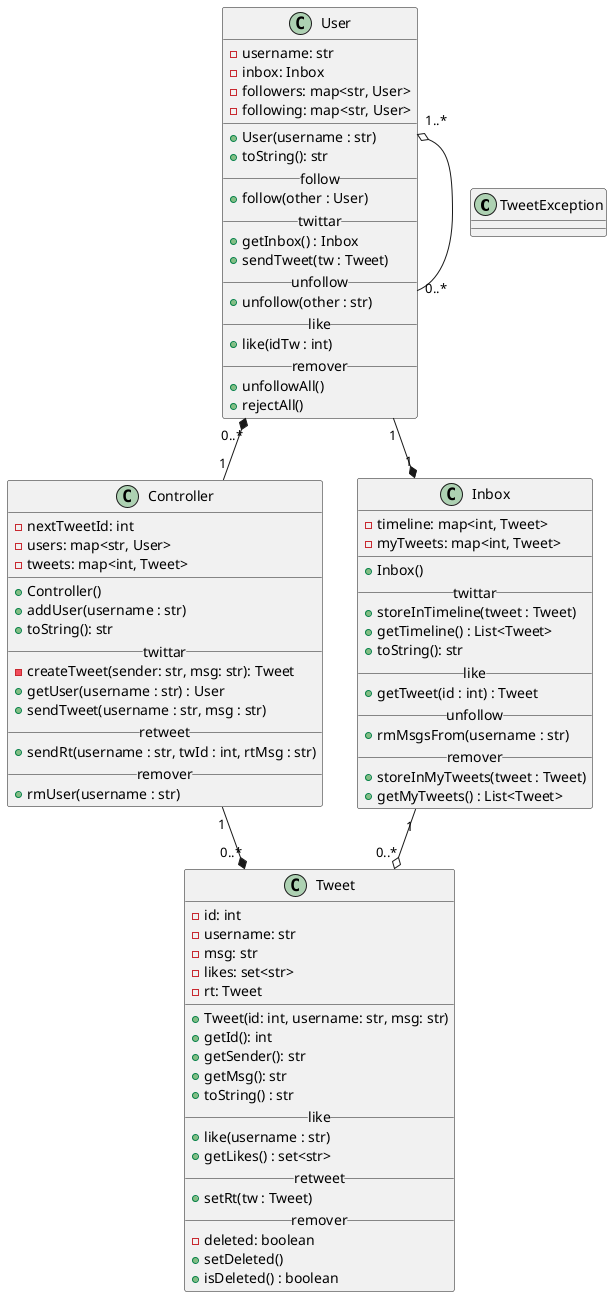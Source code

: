 @startuml
skinparam defaultFontName "JetBrains Mono Medium"
class TweetException {
    '
}

class Tweet {
    '
    - id: int
    '
    - username: str
    '
    - msg: str
    '
    ' guarda os username dos usuarios que deram like
    - likes: set<str>
    '
    ' guarda o tweet original que foi retweetado
    - rt: Tweet
    '
    __
    '
    + Tweet(id: int, username: str, msg: str)
    '
    + getId(): int
    '
    + getSender(): str
    '
    + getMsg(): str
    '
    ' retorna as informacoes do tweet
    ' no modulo de likes e retweet
    ' esse método deve ser alterado conforme requisitos
    + toString() : str
    '
    __like__
    '
    ' adiciona o nome do usuario na lista de likes
    + like(username : str)
    '
    ' retorna o nome dos usuarios que deram like
    + getLikes() : set<str>
    '
    __retweet__
    '
    ' define que tw é o tweet original que está sendo retuitado
    ' o metodo toString deve mostrar o tweet original
    + setRt(tw : Tweet)
    '
    __remover__
    '
    ' marca se o tweet foi deletado
    - deleted: boolean
    '
    ' marca o tweet como deletado
    ' substitui o texto da mensagem por "esse tweet foi deletado"
    ' apaga o username
    ' limpa a lista de likes
    + setDeleted()
    '
    ' retorna true se o tweet foi deletado
    + isDeleted() : boolean
    '
}

class Inbox {
    '
    - timeline: map<int, Tweet>
    '
    - myTweets: map<int, Tweet>
    '
    __
    '
    + Inbox()
    '
    __twittar__
    '
    ' adiciona um tweet na timeline
    + storeInTimeline(tweet : Tweet)
    '
    ' retornam todos os tweets da timeline que não estiverem deletados
    ' os tweets mais recentes devem ficar primeiro na lista
    + getTimeline() : List<Tweet>
    '
    ' retorna a timeline do usuario
    + toString(): str
    '
    __like__
    '
    ' obtem e retorna o tweet com o id passado da timeline
    ' ou dispara uma exceção se ele não existir
    + getTweet(id : int) : Tweet
    '
    __unfollow__
    '
    ' remove todos os tweets emitidos por esse usuario da sua timeline
    ' quando alguem deixa de seguir um usario, apaga todos os tweets 
    ' dele na sua timeline
    + rmMsgsFrom(username : str)
    '
    __remover__
    '
    ' adiciona um tweet no myTweets do usuario
    + storeInMyTweets(tweet : Tweet)
    '
    ' retorna todos os tweets emitidos pelo usuario
    + getMyTweets() : List<Tweet>
    '
}

class User {
    '
    - username: str
    '
    - inbox: Inbox
    '
    - followers: map<str, User>
    '
    - following: map<str, User>
    '
    __
    '
    + User(username : str)
    '
    ' mostra o nome dos seguidos e o nome dos seguires
    + toString(): str
    '
    __follow__
    '
    ' voce não pode seguir a voce mesmo
    ' se ainda nao estiver seguindo o usuario other
    '   adiciona other na lista de seguidos
    '   adiciona voce na lista de seguidores de other
    + follow(other : User)
    '
    __twittar__
    '
    + getInbox() : Inbox
    '
    ' coloca o tw no myTweets do usuario
    ' coloca o tw na timeline do usuario
    ' coloca o tw na timeline de todos os seguidores do usuario
    + sendTweet(tw : Tweet)
    '
    __unfollow__
    '
    ' se estiver seguindo esse username
    '   obtenha o objeto User correspondente na sua lista de seguidos
    '   remova ele da sua lista de seguidos
    '   remova todas as mensagens dele da sua timeline utilizando o metodo inbox.rmMsgsFrom(username)
    '   se remova da lista de seguidores dele
    + unfollow(other : str)
    '
    __like__
    '
    ' recupera o tweet com esse id da timeline do usuario
    ' invoca o método like do tweet
    + like(idTw : int)
    '
    __remover__
    '
    ' remove todos os seus seguidos
    ' se removendo também da lista de seguidores deles
    + unfollowAll()
    '
    ' remove todos os seus seguidores
    ' se removendo também da lista de seguidos deles
    + rejectAll()
    '
}

class Controller {
    '
    ' armazena o id para o proximo tweet a ser criado
    - nextTweetId: int
    '
    ' armazena todos os usuarios do sistema
    - users: map<str, User>
    '
    ' armazena todos os tweets do sistema
    - tweets: map<int, Tweet>
    '
    __
    '
    + Controller()
    '
    ' se nao existe um usuario com esse username
    ' cria o usuario e armazena no mapa de usuarios
    + addUser(username : str)
    '
    ' imprime todos os objetos usuarios do sistema
    + toString(): str
    '
    __twittar__
    '
    ' cria um novo objeto tweet com os dados passado
    ' utiliza o atributo nextTwId para gerar o id do tweet
    ' incrementa o atributo nextTwId
    ' armazena esse tweet no mapa de tweets
    ' retorna a referencia para o tweet criado
    - createTweet(sender: str, msg: str): Tweet
    '
    ' retorna uma referencia para o objeto do usuario com esse username
    ' dispara uma excecao se o usuario nao existir
    + getUser(username : str) : User
    '
    ' utiliza this.getUser para recuperar o objeto do usuario
    ' cria o tweet utilizando o this.createTweet e chama
    ' user.sendTweet(tweet) para entrega dos tweets nas timelines
    + sendTweet(username : str, msg : str)
    '
    __retweet__
    '
    ' recupera o user utilizando o this.getUser
    ' recupera o tweet original utilizando o user.getTweet
    ' cria um novo tweet com o tweet original e os outros parametros
    ' invoca user.sendTweet(tweet) para entrega dos tweets nas timelines
    + sendRt(username : str, twId : int, rtMsg : str)
    '
    __remover__
    '
    ' recupera o user utilizando o this.getUser
    ' remove todos os vínculos de seguidos e seguidores
    ' utilizando o user.unfollowAll() e user.rejectAll()
    ' marca todos os tweets de user.myTweets como deletados
    ' remove o user do mapa de usuarios
    + rmUser(username : str)
    '
}

Controller "1" -* "0..*" Tweet
User "0..*" *- "1" Controller
User "1..*" o-- "0..*" User
User "1" --*  "1" Inbox
Inbox "1" --o "0..*" Tweet
@enduml
